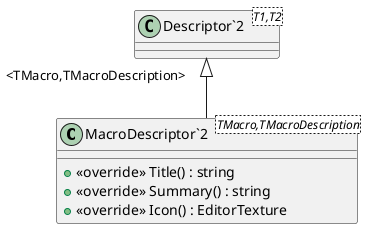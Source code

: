 @startuml
class "MacroDescriptor`2"<TMacro,TMacroDescription> {
    + <<override>> Title() : string
    + <<override>> Summary() : string
    + <<override>> Icon() : EditorTexture
}
class "Descriptor`2"<T1,T2> {
}
"Descriptor`2" "<TMacro,TMacroDescription>" <|-- "MacroDescriptor`2"
@enduml
